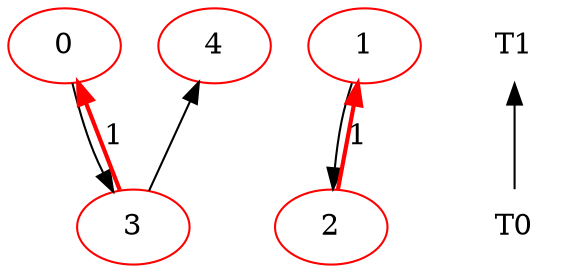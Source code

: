 digraph Success_MS_ { 
{
0 [color=red ];

1 [color=red ];

2 [color=red ];

3 [color=red ];

4 [color=red ];
3 -> 0 [style=bold, color=red, label=1] 
2 -> 1 [style=bold, color=red, label=1] 
1 -> 2
0 -> 3
3 -> 4

}

{
 node [shape=plaintext]; 
 T0  -> T1;
}{ rank = same; 
2; 3; T0;
 }; 
{ rank = same; 
0; 1; 4; T1;
 }; 
{ rank = same; 

 }; 

}